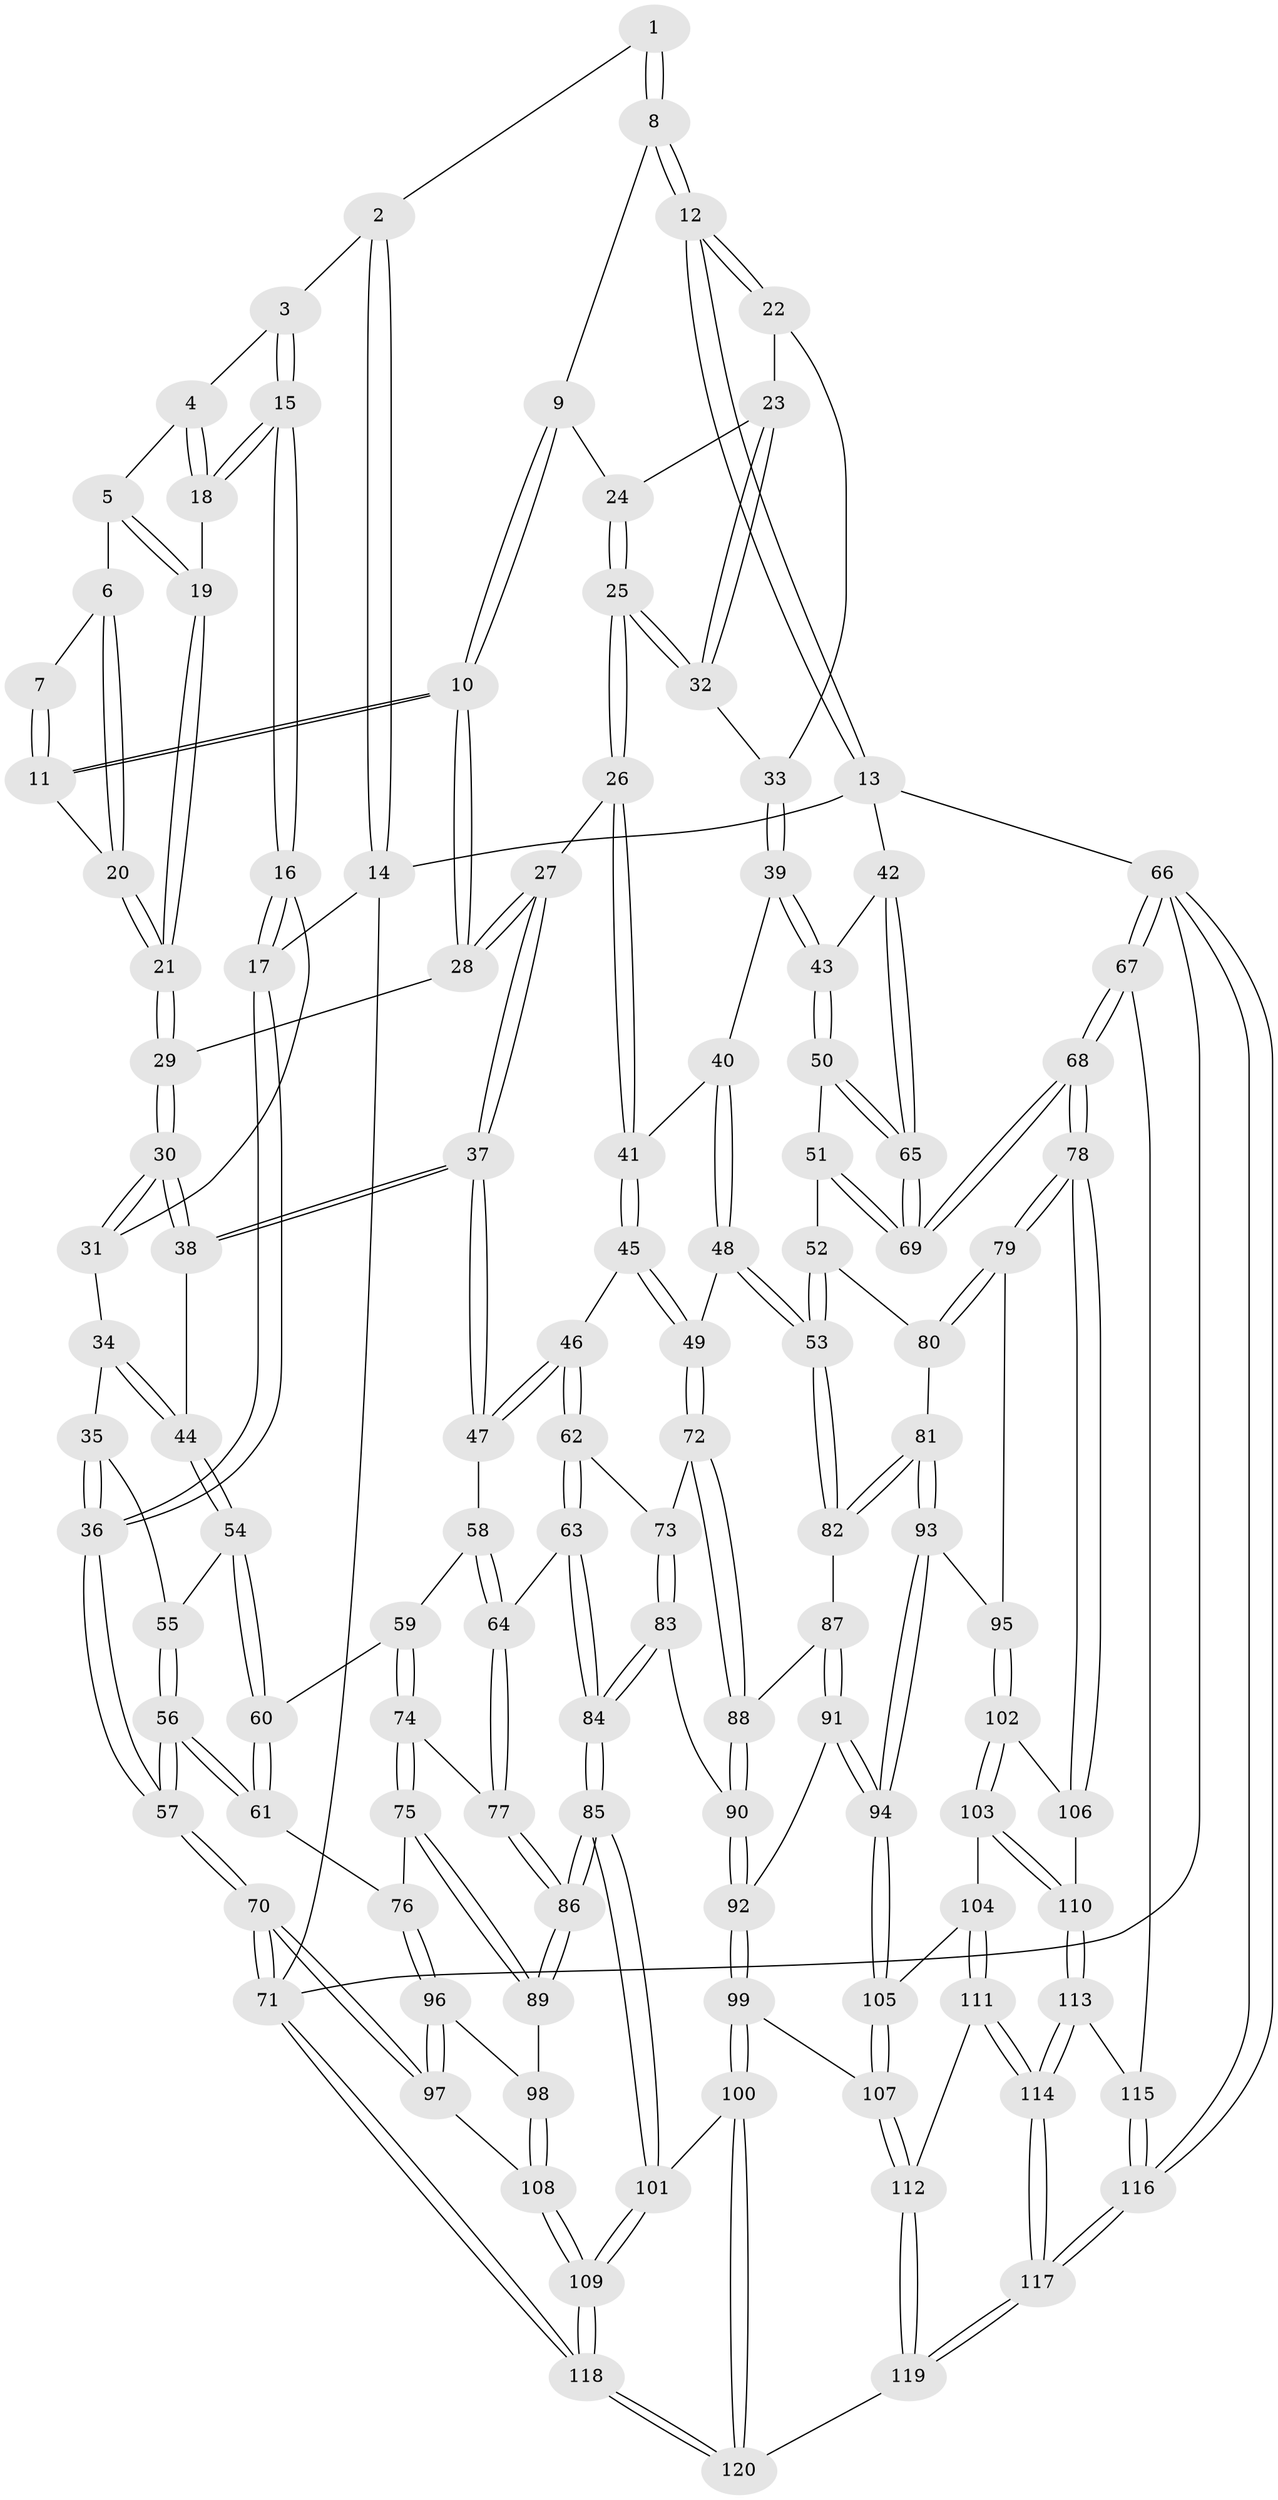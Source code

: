 // Generated by graph-tools (version 1.1) at 2025/03/03/09/25 03:03:19]
// undirected, 120 vertices, 297 edges
graph export_dot {
graph [start="1"]
  node [color=gray90,style=filled];
  1 [pos="+0.41681335462085894+0"];
  2 [pos="+0.21101831134521584+0"];
  3 [pos="+0.2963548486476291+0.04009475158655244"];
  4 [pos="+0.29867269858395895+0.04584884936604254"];
  5 [pos="+0.35188369933751856+0.07512199197516826"];
  6 [pos="+0.37437844459140707+0.07042993635716494"];
  7 [pos="+0.4166246629601205+0"];
  8 [pos="+0.6515621494833441+0"];
  9 [pos="+0.6076293656352053+0.032653407924940016"];
  10 [pos="+0.510432716902695+0.12757984336956762"];
  11 [pos="+0.4609283994368054+0.11967846574672554"];
  12 [pos="+1+0"];
  13 [pos="+1+0"];
  14 [pos="+0+0"];
  15 [pos="+0.15144806015447715+0.15026416327958203"];
  16 [pos="+0.13741214848907096+0.15079150757813248"];
  17 [pos="+0+0"];
  18 [pos="+0.2718698074188878+0.1504047031229691"];
  19 [pos="+0.294351071783984+0.15850379871814377"];
  20 [pos="+0.4318024582574239+0.12847425135029464"];
  21 [pos="+0.36168662843835936+0.21058610278764636"];
  22 [pos="+0.851535985026752+0.06151563231422871"];
  23 [pos="+0.7446183774676332+0.16123023149046672"];
  24 [pos="+0.6481745374640313+0.10559652837564128"];
  25 [pos="+0.5972357692775391+0.2766734768633052"];
  26 [pos="+0.5866042213031172+0.28909134116944796"];
  27 [pos="+0.5785150689785546+0.28369508090306633"];
  28 [pos="+0.5570332934699064+0.2615518449698484"];
  29 [pos="+0.36562386656295237+0.23748355945692343"];
  30 [pos="+0.33124246000523105+0.33256328747196157"];
  31 [pos="+0.14366594772849545+0.18089652714157295"];
  32 [pos="+0.7415048008892152+0.18702860012985065"];
  33 [pos="+0.8070703115754392+0.2848881150828076"];
  34 [pos="+0.13139662623933776+0.31618687443840227"];
  35 [pos="+0+0.29676680562703195"];
  36 [pos="+0+0.24927920514189578"];
  37 [pos="+0.3347535108283067+0.3616024873229212"];
  38 [pos="+0.3304719052128114+0.35552735003727787"];
  39 [pos="+0.8282364614396344+0.3228455350808896"];
  40 [pos="+0.7833415644646271+0.34027755170478435"];
  41 [pos="+0.5931352044090238+0.30770877301177524"];
  42 [pos="+1+0"];
  43 [pos="+0.8613428734091335+0.32854619998326406"];
  44 [pos="+0.15175564887284+0.37631309235896365"];
  45 [pos="+0.5717578869190165+0.41524333189551155"];
  46 [pos="+0.534080301065021+0.42256820140395795"];
  47 [pos="+0.33657497674609355+0.36587950028377936"];
  48 [pos="+0.6932388539648948+0.5145408353811083"];
  49 [pos="+0.5924886314306056+0.44875860548737995"];
  50 [pos="+0.8922789807874795+0.3998979787924905"];
  51 [pos="+0.8550505264909725+0.49835945095147843"];
  52 [pos="+0.8522872343413115+0.501955150654664"];
  53 [pos="+0.6945081736862857+0.5166850786562027"];
  54 [pos="+0.14168150417772463+0.3951186912561051"];
  55 [pos="+0.08552099619650604+0.41094288452308025"];
  56 [pos="+0+0.576003607110292"];
  57 [pos="+0+0.5836092688248763"];
  58 [pos="+0.33635897717665003+0.389638694854987"];
  59 [pos="+0.21397623648233086+0.5110425103581182"];
  60 [pos="+0.15198138222428992+0.4337288111241389"];
  61 [pos="+0.06128120448250623+0.6088483840340259"];
  62 [pos="+0.4129831526132581+0.5316057232357134"];
  63 [pos="+0.38531558455839643+0.5306664378078675"];
  64 [pos="+0.371878778855696+0.5239899390784313"];
  65 [pos="+1+0.518679931468762"];
  66 [pos="+1+1"];
  67 [pos="+1+0.8830943915456803"];
  68 [pos="+1+0.676103332392053"];
  69 [pos="+1+0.6154677270015732"];
  70 [pos="+0+0.9119931088917422"];
  71 [pos="+0+1"];
  72 [pos="+0.5163825937182678+0.5852203527863168"];
  73 [pos="+0.46455399301991934+0.5664429019755621"];
  74 [pos="+0.22268263192992627+0.5532499181176914"];
  75 [pos="+0.1769048810402702+0.6070978049353329"];
  76 [pos="+0.06797349067258397+0.6126102696935676"];
  77 [pos="+0.3093927066362231+0.5587140278535442"];
  78 [pos="+1+0.6776193464371951"];
  79 [pos="+0.9079177838535342+0.6404996598825219"];
  80 [pos="+0.8613559108808242+0.5486202463692786"];
  81 [pos="+0.7431024899638149+0.6364845490853106"];
  82 [pos="+0.693179046413646+0.5628957121160612"];
  83 [pos="+0.42313505313517696+0.6799874521335161"];
  84 [pos="+0.39533417449608127+0.6872030866800201"];
  85 [pos="+0.3242953666541181+0.7576725211243087"];
  86 [pos="+0.31269477962410774+0.7480991534160286"];
  87 [pos="+0.608851843536265+0.6261442075608344"];
  88 [pos="+0.528331074396984+0.6098648041581936"];
  89 [pos="+0.2564968076881417+0.7256505922970031"];
  90 [pos="+0.49749535060027295+0.6780932295269307"];
  91 [pos="+0.6131295744682003+0.6942962822498775"];
  92 [pos="+0.530754864845093+0.7351254280295961"];
  93 [pos="+0.7503518565043651+0.6538177057465739"];
  94 [pos="+0.7007834786010716+0.7609824193472815"];
  95 [pos="+0.8520927782471015+0.6724881662414349"];
  96 [pos="+0.08496715830981408+0.6849489427920246"];
  97 [pos="+0.012529332104436021+0.8549639009474035"];
  98 [pos="+0.15506394870115184+0.7617388952044195"];
  99 [pos="+0.5180204103370167+0.8496126251487215"];
  100 [pos="+0.42634637957577554+0.8732929393537868"];
  101 [pos="+0.34902500608991743+0.8423698171463474"];
  102 [pos="+0.8467503703825541+0.7933166787511163"];
  103 [pos="+0.8256015915164834+0.8227645756101843"];
  104 [pos="+0.7778889066959112+0.8321141239136669"];
  105 [pos="+0.7032716040587027+0.7901629235548119"];
  106 [pos="+0.9959099590522442+0.7555543699415324"];
  107 [pos="+0.5822641138797274+0.8701379997174948"];
  108 [pos="+0.1011356615039637+0.8663893316279611"];
  109 [pos="+0.21250483725537725+0.9567137519265863"];
  110 [pos="+0.8874842812538057+0.8765686105207008"];
  111 [pos="+0.769815795571206+0.8996343906296634"];
  112 [pos="+0.6142383217054328+0.9430203819581268"];
  113 [pos="+0.8995346174162331+0.8920730634425698"];
  114 [pos="+0.7841555646295868+1"];
  115 [pos="+0.9127403307167948+0.8981761195058523"];
  116 [pos="+0.9271917739242925+1"];
  117 [pos="+0.7487524852615874+1"];
  118 [pos="+0.17618328499050362+1"];
  119 [pos="+0.6878549063634716+1"];
  120 [pos="+0.46598440377573347+1"];
  1 -- 2;
  1 -- 8;
  1 -- 8;
  2 -- 3;
  2 -- 14;
  2 -- 14;
  3 -- 4;
  3 -- 15;
  3 -- 15;
  4 -- 5;
  4 -- 18;
  4 -- 18;
  5 -- 6;
  5 -- 19;
  5 -- 19;
  6 -- 7;
  6 -- 20;
  6 -- 20;
  7 -- 11;
  7 -- 11;
  8 -- 9;
  8 -- 12;
  8 -- 12;
  9 -- 10;
  9 -- 10;
  9 -- 24;
  10 -- 11;
  10 -- 11;
  10 -- 28;
  10 -- 28;
  11 -- 20;
  12 -- 13;
  12 -- 13;
  12 -- 22;
  12 -- 22;
  13 -- 14;
  13 -- 42;
  13 -- 66;
  14 -- 17;
  14 -- 71;
  15 -- 16;
  15 -- 16;
  15 -- 18;
  15 -- 18;
  16 -- 17;
  16 -- 17;
  16 -- 31;
  17 -- 36;
  17 -- 36;
  18 -- 19;
  19 -- 21;
  19 -- 21;
  20 -- 21;
  20 -- 21;
  21 -- 29;
  21 -- 29;
  22 -- 23;
  22 -- 33;
  23 -- 24;
  23 -- 32;
  23 -- 32;
  24 -- 25;
  24 -- 25;
  25 -- 26;
  25 -- 26;
  25 -- 32;
  25 -- 32;
  26 -- 27;
  26 -- 41;
  26 -- 41;
  27 -- 28;
  27 -- 28;
  27 -- 37;
  27 -- 37;
  28 -- 29;
  29 -- 30;
  29 -- 30;
  30 -- 31;
  30 -- 31;
  30 -- 38;
  30 -- 38;
  31 -- 34;
  32 -- 33;
  33 -- 39;
  33 -- 39;
  34 -- 35;
  34 -- 44;
  34 -- 44;
  35 -- 36;
  35 -- 36;
  35 -- 55;
  36 -- 57;
  36 -- 57;
  37 -- 38;
  37 -- 38;
  37 -- 47;
  37 -- 47;
  38 -- 44;
  39 -- 40;
  39 -- 43;
  39 -- 43;
  40 -- 41;
  40 -- 48;
  40 -- 48;
  41 -- 45;
  41 -- 45;
  42 -- 43;
  42 -- 65;
  42 -- 65;
  43 -- 50;
  43 -- 50;
  44 -- 54;
  44 -- 54;
  45 -- 46;
  45 -- 49;
  45 -- 49;
  46 -- 47;
  46 -- 47;
  46 -- 62;
  46 -- 62;
  47 -- 58;
  48 -- 49;
  48 -- 53;
  48 -- 53;
  49 -- 72;
  49 -- 72;
  50 -- 51;
  50 -- 65;
  50 -- 65;
  51 -- 52;
  51 -- 69;
  51 -- 69;
  52 -- 53;
  52 -- 53;
  52 -- 80;
  53 -- 82;
  53 -- 82;
  54 -- 55;
  54 -- 60;
  54 -- 60;
  55 -- 56;
  55 -- 56;
  56 -- 57;
  56 -- 57;
  56 -- 61;
  56 -- 61;
  57 -- 70;
  57 -- 70;
  58 -- 59;
  58 -- 64;
  58 -- 64;
  59 -- 60;
  59 -- 74;
  59 -- 74;
  60 -- 61;
  60 -- 61;
  61 -- 76;
  62 -- 63;
  62 -- 63;
  62 -- 73;
  63 -- 64;
  63 -- 84;
  63 -- 84;
  64 -- 77;
  64 -- 77;
  65 -- 69;
  65 -- 69;
  66 -- 67;
  66 -- 67;
  66 -- 116;
  66 -- 116;
  66 -- 71;
  67 -- 68;
  67 -- 68;
  67 -- 115;
  68 -- 69;
  68 -- 69;
  68 -- 78;
  68 -- 78;
  70 -- 71;
  70 -- 71;
  70 -- 97;
  70 -- 97;
  71 -- 118;
  71 -- 118;
  72 -- 73;
  72 -- 88;
  72 -- 88;
  73 -- 83;
  73 -- 83;
  74 -- 75;
  74 -- 75;
  74 -- 77;
  75 -- 76;
  75 -- 89;
  75 -- 89;
  76 -- 96;
  76 -- 96;
  77 -- 86;
  77 -- 86;
  78 -- 79;
  78 -- 79;
  78 -- 106;
  78 -- 106;
  79 -- 80;
  79 -- 80;
  79 -- 95;
  80 -- 81;
  81 -- 82;
  81 -- 82;
  81 -- 93;
  81 -- 93;
  82 -- 87;
  83 -- 84;
  83 -- 84;
  83 -- 90;
  84 -- 85;
  84 -- 85;
  85 -- 86;
  85 -- 86;
  85 -- 101;
  85 -- 101;
  86 -- 89;
  86 -- 89;
  87 -- 88;
  87 -- 91;
  87 -- 91;
  88 -- 90;
  88 -- 90;
  89 -- 98;
  90 -- 92;
  90 -- 92;
  91 -- 92;
  91 -- 94;
  91 -- 94;
  92 -- 99;
  92 -- 99;
  93 -- 94;
  93 -- 94;
  93 -- 95;
  94 -- 105;
  94 -- 105;
  95 -- 102;
  95 -- 102;
  96 -- 97;
  96 -- 97;
  96 -- 98;
  97 -- 108;
  98 -- 108;
  98 -- 108;
  99 -- 100;
  99 -- 100;
  99 -- 107;
  100 -- 101;
  100 -- 120;
  100 -- 120;
  101 -- 109;
  101 -- 109;
  102 -- 103;
  102 -- 103;
  102 -- 106;
  103 -- 104;
  103 -- 110;
  103 -- 110;
  104 -- 105;
  104 -- 111;
  104 -- 111;
  105 -- 107;
  105 -- 107;
  106 -- 110;
  107 -- 112;
  107 -- 112;
  108 -- 109;
  108 -- 109;
  109 -- 118;
  109 -- 118;
  110 -- 113;
  110 -- 113;
  111 -- 112;
  111 -- 114;
  111 -- 114;
  112 -- 119;
  112 -- 119;
  113 -- 114;
  113 -- 114;
  113 -- 115;
  114 -- 117;
  114 -- 117;
  115 -- 116;
  115 -- 116;
  116 -- 117;
  116 -- 117;
  117 -- 119;
  117 -- 119;
  118 -- 120;
  118 -- 120;
  119 -- 120;
}
